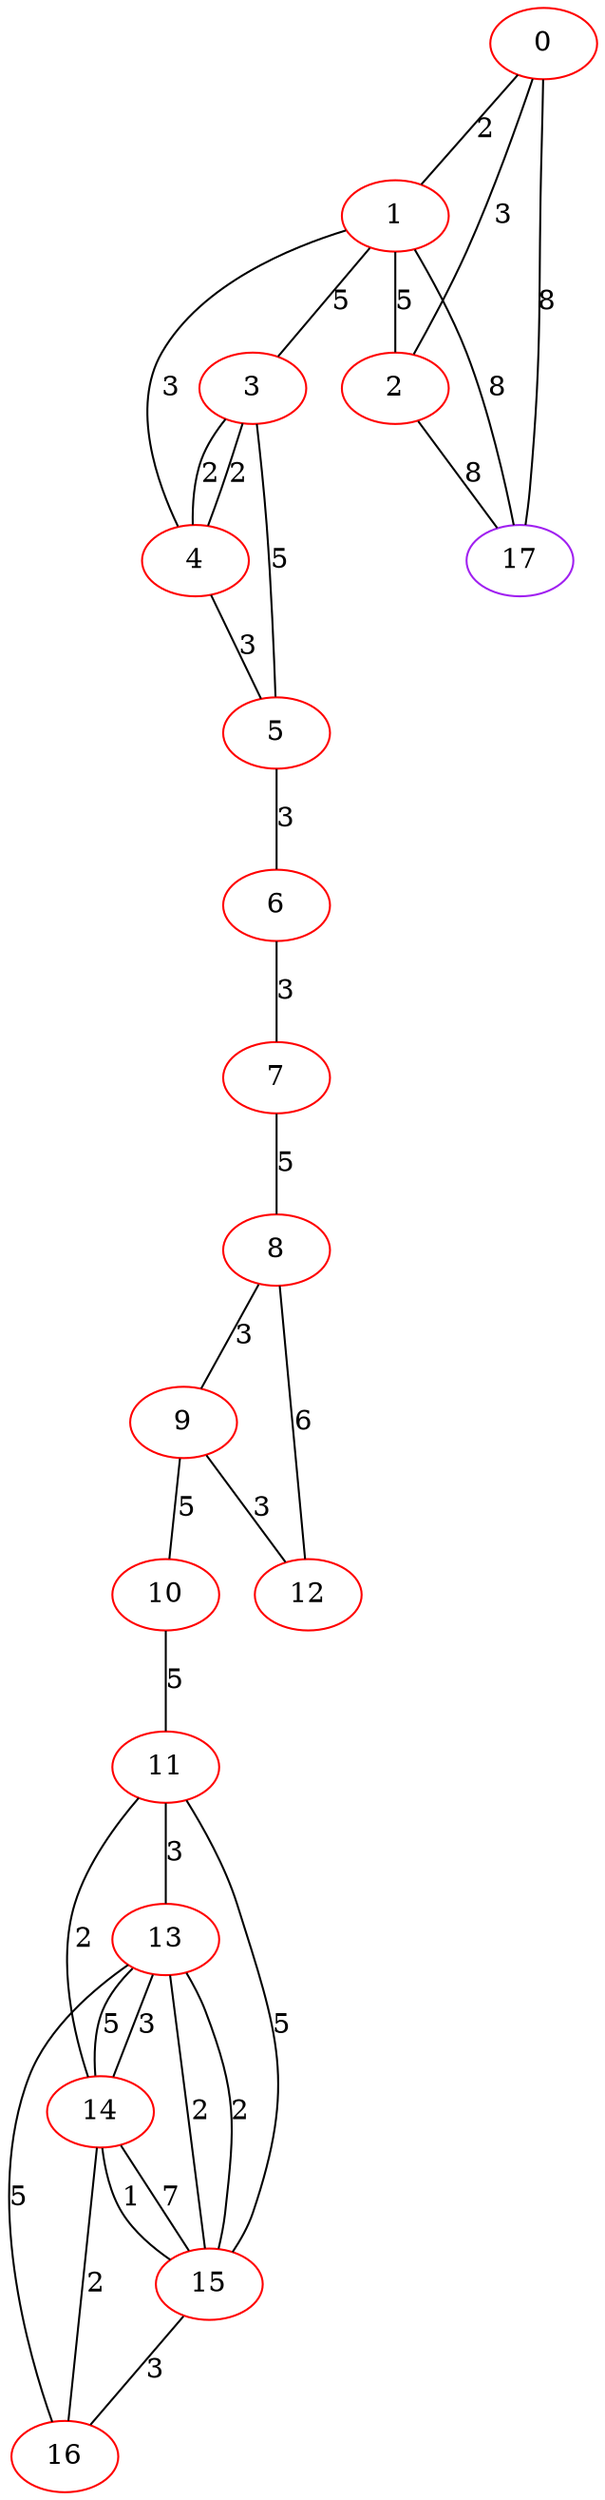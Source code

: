 graph "" {
0 [color=red, weight=1];
1 [color=red, weight=1];
2 [color=red, weight=1];
3 [color=red, weight=1];
4 [color=red, weight=1];
5 [color=red, weight=1];
6 [color=red, weight=1];
7 [color=red, weight=1];
8 [color=red, weight=1];
9 [color=red, weight=1];
10 [color=red, weight=1];
11 [color=red, weight=1];
12 [color=red, weight=1];
13 [color=red, weight=1];
14 [color=red, weight=1];
15 [color=red, weight=1];
16 [color=red, weight=1];
17 [color=purple, weight=4];
0 -- 1  [key=0, label=2];
0 -- 2  [key=0, label=3];
0 -- 17  [key=0, label=8];
1 -- 17  [key=0, label=8];
1 -- 2  [key=0, label=5];
1 -- 3  [key=0, label=5];
1 -- 4  [key=0, label=3];
2 -- 17  [key=0, label=8];
3 -- 4  [key=0, label=2];
3 -- 4  [key=1, label=2];
3 -- 5  [key=0, label=5];
4 -- 5  [key=0, label=3];
5 -- 6  [key=0, label=3];
6 -- 7  [key=0, label=3];
7 -- 8  [key=0, label=5];
8 -- 9  [key=0, label=3];
8 -- 12  [key=0, label=6];
9 -- 10  [key=0, label=5];
9 -- 12  [key=0, label=3];
10 -- 11  [key=0, label=5];
11 -- 13  [key=0, label=3];
11 -- 14  [key=0, label=2];
11 -- 15  [key=0, label=5];
13 -- 16  [key=0, label=5];
13 -- 14  [key=0, label=5];
13 -- 14  [key=1, label=3];
13 -- 15  [key=0, label=2];
13 -- 15  [key=1, label=2];
14 -- 16  [key=0, label=2];
14 -- 15  [key=0, label=7];
14 -- 15  [key=1, label=1];
15 -- 16  [key=0, label=3];
}
